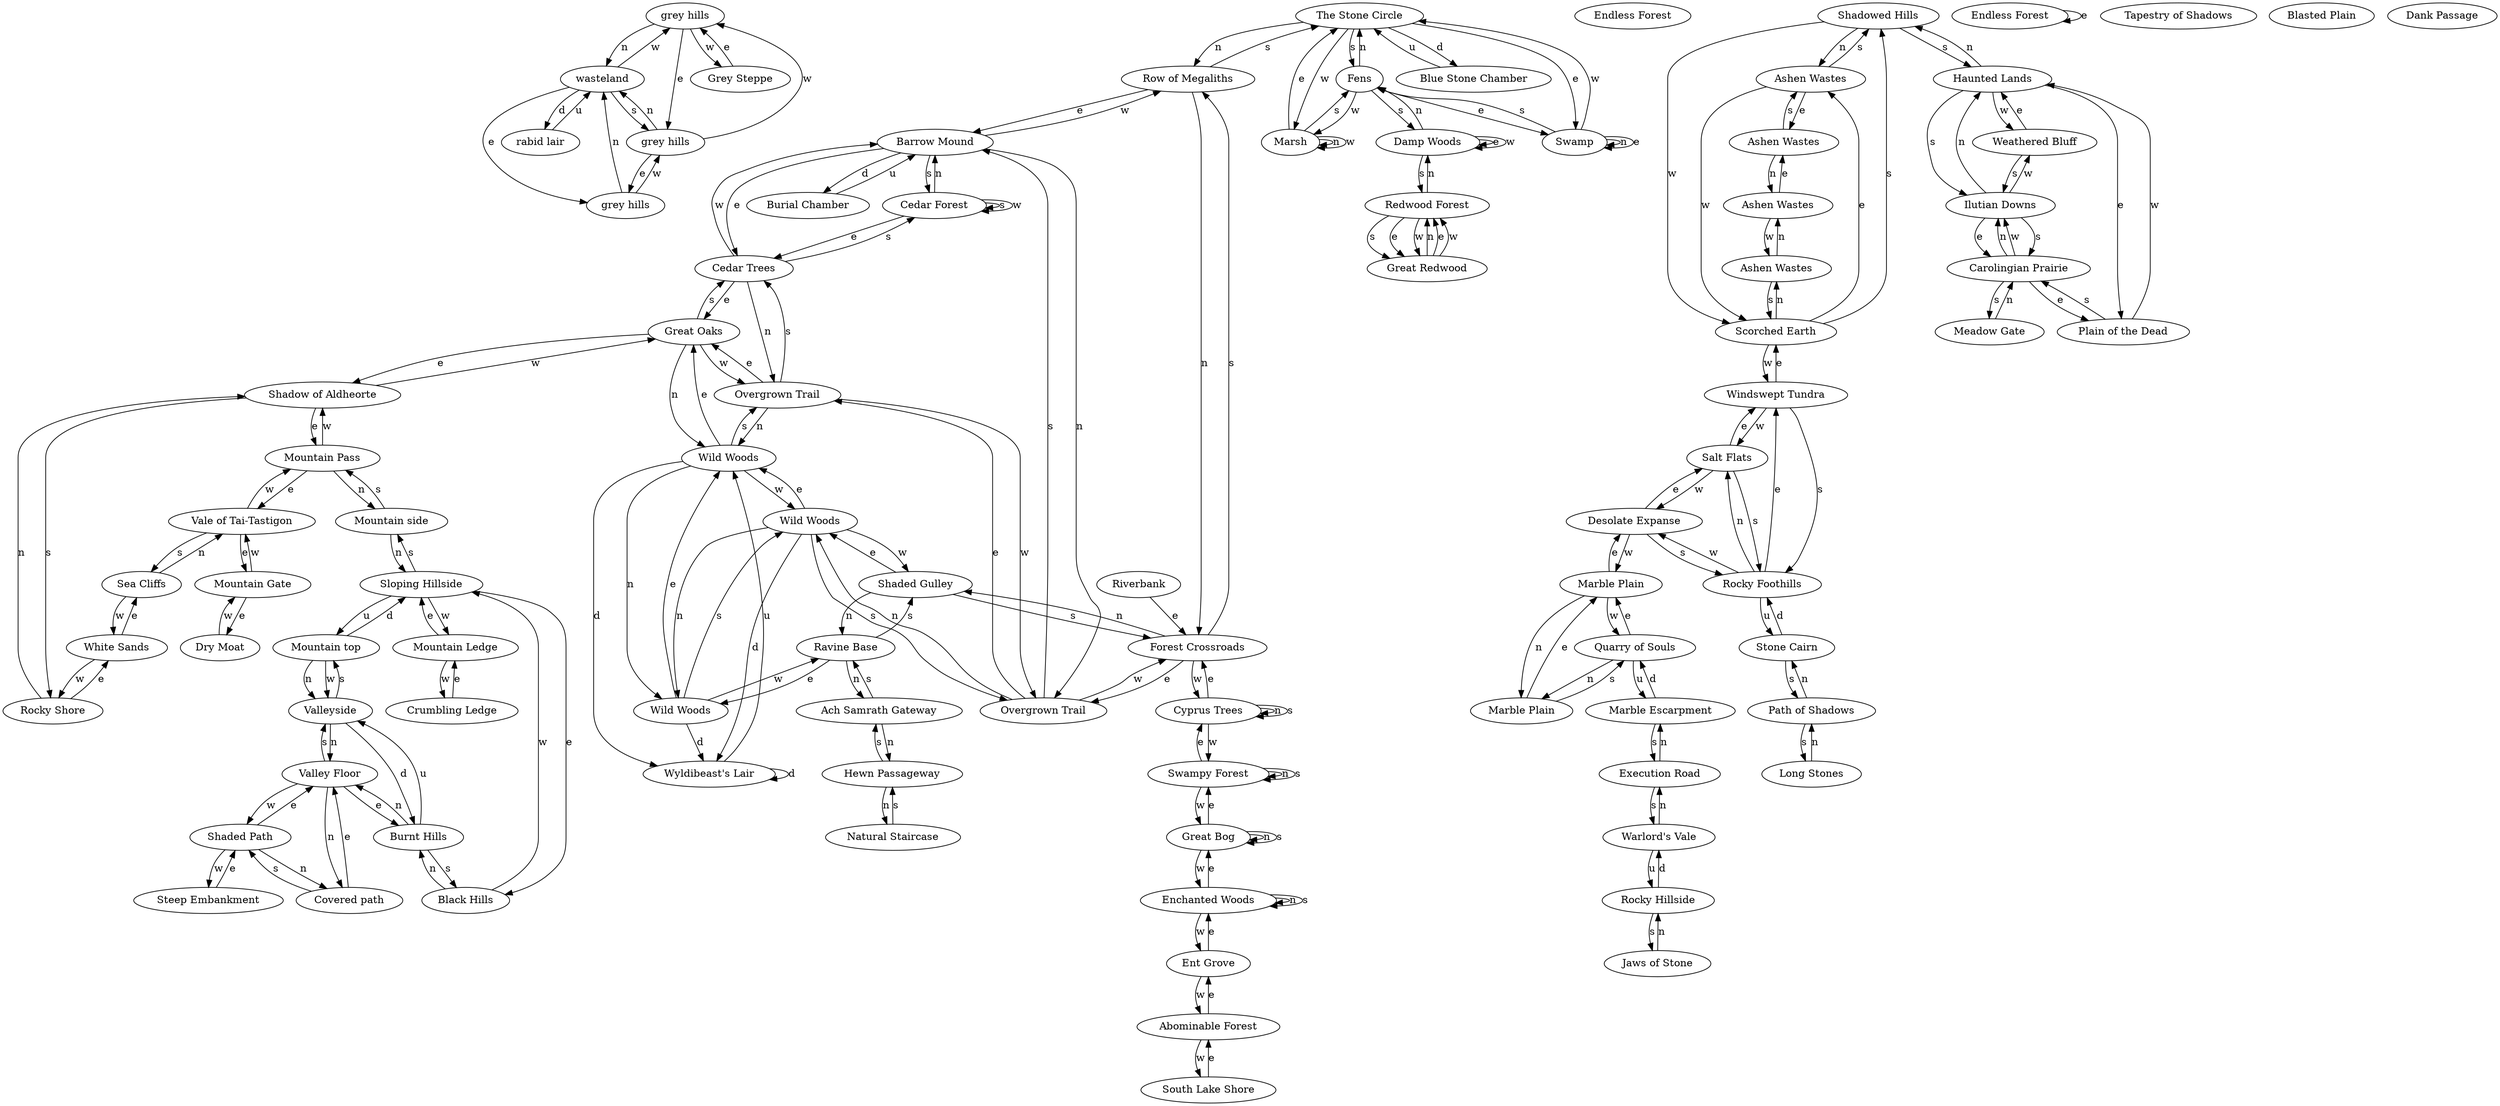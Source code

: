 digraph monster {
room_6 [label="grey hills"];
room_6 -> room_8 [label="n"];
room_6 -> room_7 [label="e"];
room_6 -> room_23 [label="w"];
room_7 [label="grey hills"];
room_7 -> room_8 [label="n"];
room_7 -> room_9 [label="e"];
room_7 -> room_6 [label="w"];
room_8 [label="wasteland"];
room_8 -> room_7 [label="s"];
room_8 -> room_9 [label="e"];
room_8 -> room_6 [label="w"];
room_8 -> room_88 [label="d"];
room_9 [label="grey hills"];
room_9 -> room_8 [label="n"];
room_9 -> room_7 [label="w"];
room_13 [label="The Stone Circle"];
room_13 -> room_18 [label="n"];
room_13 -> room_15 [label="s"];
room_13 -> room_16 [label="e"];
room_13 -> room_14 [label="w"];
room_13 -> room_456 [label="d"];
room_14 [label="Marsh"];
room_14 -> room_14 [label="n"];
room_14 -> room_15 [label="s"];
room_14 -> room_13 [label="e"];
room_14 -> room_14 [label="w"];
room_15 [label="Fens"];
room_15 -> room_13 [label="n"];
room_15 -> room_251 [label="s"];
room_15 -> room_16 [label="e"];
room_15 -> room_14 [label="w"];
room_16 [label="Swamp"];
room_16 -> room_16 [label="n"];
room_16 -> room_15 [label="s"];
room_16 -> room_16 [label="e"];
room_16 -> room_13 [label="w"];
room_17 [label="Great Bog"];
room_17 -> room_17 [label="n"];
room_17 -> room_17 [label="s"];
room_17 -> room_19 [label="e"];
room_17 -> room_255 [label="w"];
room_18 [label="Row of Megaliths"];
room_18 -> room_27 [label="n"];
room_18 -> room_13 [label="s"];
room_18 -> room_29 [label="e"];
room_19 [label="Swampy Forest"];
room_19 -> room_19 [label="n"];
room_19 -> room_19 [label="s"];
room_19 -> room_21 [label="e"];
room_19 -> room_17 [label="w"];
room_20 [label="Cedar Forest"];
room_20 -> room_29 [label="n"];
room_20 -> room_20 [label="s"];
room_20 -> room_95 [label="e"];
room_20 -> room_20 [label="w"];
room_21 [label="Cyprus Trees"];
room_21 -> room_21 [label="n"];
room_21 -> room_21 [label="s"];
room_21 -> room_27 [label="e"];
room_21 -> room_19 [label="w"];
room_22 [label="Endless Forest"];
room_23 [label="Grey Steppe"];
room_23 -> room_6 [label="e"];
room_25 [label="Redwood Forest"];
room_25 -> room_251 [label="n"];
room_25 -> room_26 [label="s"];
room_25 -> room_26 [label="e"];
room_25 -> room_26 [label="w"];
room_26 [label="Great Redwood"];
room_26 -> room_25 [label="n"];
room_26 -> room_25 [label="e"];
room_26 -> room_25 [label="w"];
room_27 [label="Forest Crossroads"];
room_27 -> room_98 [label="n"];
room_27 -> room_18 [label="s"];
room_27 -> room_67 [label="e"];
room_27 -> room_21 [label="w"];
room_29 [label="Barrow Mound"];
room_29 -> room_67 [label="n"];
room_29 -> room_20 [label="s"];
room_29 -> room_95 [label="e"];
room_29 -> room_18 [label="w"];
room_29 -> room_457 [label="d"];
room_64 [label="Valleyside"];
room_64 -> room_705 [label="n"];
room_64 -> room_590 [label="s"];
room_64 -> room_710 [label="d"];
room_66 [label="Riverbank"];
room_66 -> room_27 [label="e"];
room_67 [label="Overgrown Trail"];
room_67 -> room_96 [label="n"];
room_67 -> room_29 [label="s"];
room_67 -> room_68 [label="e"];
room_67 -> room_27 [label="w"];
room_68 [label="Overgrown Trail"];
room_68 -> room_94 [label="n"];
room_68 -> room_95 [label="s"];
room_68 -> room_69 [label="e"];
room_68 -> room_67 [label="w"];
room_69 [label="Great Oaks"];
room_69 -> room_94 [label="n"];
room_69 -> room_95 [label="s"];
room_69 -> room_93 [label="e"];
room_69 -> room_68 [label="w"];
room_81 [label="Shadowed Hills"];
room_81 -> room_208 [label="n"];
room_81 -> room_439 [label="s"];
room_81 -> room_207 [label="w"];
room_88 [label="rabid lair"];
room_88 -> room_8 [label="u"];
room_92 [label="Natural Staircase"];
room_92 -> room_133 [label="s"];
room_93 [label="Shadow of Aldheorte"];
room_93 -> room_400 [label="s"];
room_93 -> room_403 [label="e"];
room_93 -> room_69 [label="w"];
room_94 [label="Wild Woods"];
room_94 -> room_97 [label="n"];
room_94 -> room_68 [label="s"];
room_94 -> room_69 [label="e"];
room_94 -> room_96 [label="w"];
room_94 -> room_716 [label="d"];
room_95 [label="Cedar Trees"];
room_95 -> room_68 [label="n"];
room_95 -> room_20 [label="s"];
room_95 -> room_69 [label="e"];
room_95 -> room_29 [label="w"];
room_96 [label="Wild Woods"];
room_96 -> room_97 [label="n"];
room_96 -> room_67 [label="s"];
room_96 -> room_94 [label="e"];
room_96 -> room_98 [label="w"];
room_96 -> room_716 [label="d"];
room_97 [label="Wild Woods"];
room_97 -> room_96 [label="s"];
room_97 -> room_94 [label="e"];
room_97 -> room_99 [label="w"];
room_97 -> room_716 [label="d"];
room_98 [label="Shaded Gulley"];
room_98 -> room_99 [label="n"];
room_98 -> room_27 [label="s"];
room_98 -> room_96 [label="e"];
room_99 [label="Ravine Base"];
room_99 -> room_132 [label="n"];
room_99 -> room_98 [label="s"];
room_99 -> room_97 [label="e"];
room_132 [label="Ach Samrath Gateway"];
room_132 -> room_133 [label="n"];
room_132 -> room_99 [label="s"];
room_133 [label="Hewn Passageway"];
room_133 -> room_92 [label="n"];
room_133 -> room_132 [label="s"];
room_137 [label="Jaws of Stone"];
room_137 -> room_194 [label="n"];
room_194 [label="Rocky Hillside"];
room_194 -> room_137 [label="s"];
room_194 -> room_195 [label="d"];
room_195 [label="Warlord's Vale"];
room_195 -> room_196 [label="n"];
room_195 -> room_194 [label="u"];
room_196 [label="Execution Road"];
room_196 -> room_197 [label="n"];
room_196 -> room_195 [label="s"];
room_197 [label="Marble Escarpment"];
room_197 -> room_196 [label="s"];
room_197 -> room_198 [label="d"];
room_198 [label="Quarry of Souls"];
room_198 -> room_199 [label="n"];
room_198 -> room_200 [label="e"];
room_198 -> room_197 [label="u"];
room_199 [label="Marble Plain"];
room_199 -> room_198 [label="s"];
room_199 -> room_200 [label="e"];
room_200 [label="Marble Plain"];
room_200 -> room_199 [label="n"];
room_200 -> room_202 [label="e"];
room_200 -> room_198 [label="w"];
room_202 [label="Desolate Expanse"];
room_202 -> room_206 [label="s"];
room_202 -> room_203 [label="e"];
room_202 -> room_200 [label="w"];
room_203 [label="Salt Flats"];
room_203 -> room_206 [label="s"];
room_203 -> room_204 [label="e"];
room_203 -> room_202 [label="w"];
room_204 [label="Windswept Tundra"];
room_204 -> room_206 [label="s"];
room_204 -> room_207 [label="e"];
room_204 -> room_203 [label="w"];
room_206 [label="Rocky Foothills"];
room_206 -> room_203 [label="n"];
room_206 -> room_204 [label="e"];
room_206 -> room_202 [label="w"];
room_206 -> room_560 [label="u"];
room_207 [label="Scorched Earth"];
room_207 -> room_209 [label="n"];
room_207 -> room_81 [label="s"];
room_207 -> room_208 [label="e"];
room_207 -> room_204 [label="w"];
room_208 [label="Ashen Wastes"];
room_208 -> room_81 [label="s"];
room_208 -> room_210 [label="e"];
room_208 -> room_207 [label="w"];
room_209 [label="Ashen Wastes"];
room_209 -> room_211 [label="n"];
room_209 -> room_207 [label="s"];
room_210 [label="Ashen Wastes"];
room_210 -> room_211 [label="n"];
room_210 -> room_208 [label="s"];
room_211 [label="Ashen Wastes"];
room_211 -> room_210 [label="e"];
room_211 -> room_209 [label="w"];
room_251 [label="Damp Woods"];
room_251 -> room_15 [label="n"];
room_251 -> room_25 [label="s"];
room_251 -> room_251 [label="e"];
room_251 -> room_251 [label="w"];
room_253 [label="South Lake Shore"];
room_253 -> room_254 [label="e"];
room_254 [label="Abominable Forest"];
room_254 -> room_256 [label="e"];
room_254 -> room_253 [label="w"];
room_255 [label="Enchanted Woods"];
room_255 -> room_255 [label="n"];
room_255 -> room_255 [label="s"];
room_255 -> room_17 [label="e"];
room_255 -> room_256 [label="w"];
room_256 [label="Ent Grove"];
room_256 -> room_255 [label="e"];
room_256 -> room_254 [label="w"];
room_258 [label="Endless Forest"];
room_258 -> room_258 [label="e"];
room_270 [label="Tapestry of Shadows"];
room_400 [label="Rocky Shore"];
room_400 -> room_93 [label="n"];
room_400 -> room_401 [label="e"];
room_401 [label="White Sands"];
room_401 -> room_402 [label="e"];
room_401 -> room_400 [label="w"];
room_402 [label="Sea Cliffs"];
room_402 -> room_404 [label="n"];
room_402 -> room_401 [label="w"];
room_403 [label="Mountain Pass"];
room_403 -> room_585 [label="n"];
room_403 -> room_404 [label="e"];
room_403 -> room_93 [label="w"];
room_404 [label="Vale of Tai-Tastigon"];
room_404 -> room_402 [label="s"];
room_404 -> room_428 [label="e"];
room_404 -> room_403 [label="w"];
room_409 [label="Meadow Gate"];
room_409 -> room_445 [label="n"];
room_427 [label="Dry Moat"];
room_427 -> room_428 [label="w"];
room_428 [label="Mountain Gate"];
room_428 -> room_427 [label="e"];
room_428 -> room_404 [label="w"];
room_439 [label="Haunted Lands"];
room_439 -> room_81 [label="n"];
room_439 -> room_444 [label="s"];
room_439 -> room_440 [label="e"];
room_439 -> room_443 [label="w"];
room_440 [label="Plain of the Dead"];
room_440 -> room_445 [label="s"];
room_440 -> room_439 [label="w"];
room_443 [label="Weathered Bluff"];
room_443 -> room_444 [label="s"];
room_443 -> room_439 [label="e"];
room_444 [label="Ilutian Downs"];
room_444 -> room_439 [label="n"];
room_444 -> room_445 [label="s"];
room_444 -> room_445 [label="e"];
room_444 -> room_443 [label="w"];
room_445 [label="Carolingian Prairie"];
room_445 -> room_444 [label="n"];
room_445 -> room_409 [label="s"];
room_445 -> room_440 [label="e"];
room_445 -> room_444 [label="w"];
room_456 [label="Blue Stone Chamber"];
room_456 -> room_13 [label="u"];
room_457 [label="Burial Chamber"];
room_457 -> room_29 [label="u"];
room_535 [label="Blasted Plain"];
room_543 [label="Sloping Hillside"];
room_543 -> room_585 [label="s"];
room_543 -> room_711 [label="e"];
room_543 -> room_588 [label="w"];
room_543 -> room_590 [label="u"];
room_559 [label="Path of Shadows"];
room_559 -> room_560 [label="n"];
room_559 -> room_613 [label="s"];
room_560 [label="Stone Cairn"];
room_560 -> room_559 [label="s"];
room_560 -> room_206 [label="d"];
room_585 [label="Mountain side"];
room_585 -> room_543 [label="n"];
room_585 -> room_403 [label="s"];
room_588 [label="Mountain Ledge"];
room_588 -> room_543 [label="e"];
room_588 -> room_589 [label="w"];
room_589 [label="Crumbling Ledge"];
room_589 -> room_588 [label="e"];
room_590 [label="Mountain top"];
room_590 -> room_64 [label="n"];
room_590 -> room_64 [label="w"];
room_590 -> room_543 [label="d"];
room_613 [label="Long Stones"];
room_613 -> room_559 [label="n"];
room_623 [label="Dank Passage"];
room_705 [label="Valley Floor"];
room_705 -> room_733 [label="n"];
room_705 -> room_64 [label="s"];
room_705 -> room_710 [label="e"];
room_705 -> room_706 [label="w"];
room_706 [label="Shaded Path"];
room_706 -> room_733 [label="n"];
room_706 -> room_705 [label="e"];
room_706 -> room_707 [label="w"];
room_707 [label="Steep Embankment"];
room_707 -> room_706 [label="e"];
room_710 [label="Burnt Hills"];
room_710 -> room_705 [label="n"];
room_710 -> room_711 [label="s"];
room_710 -> room_64 [label="u"];
room_711 [label="Black Hills"];
room_711 -> room_710 [label="n"];
room_711 -> room_543 [label="w"];
room_716 [label="Wyldibeast's Lair"];
room_716 -> room_94 [label="u"];
room_716 -> room_716 [label="d"];
room_733 [label="Covered path"];
room_733 -> room_706 [label="s"];
room_733 -> room_705 [label="e"];
}
